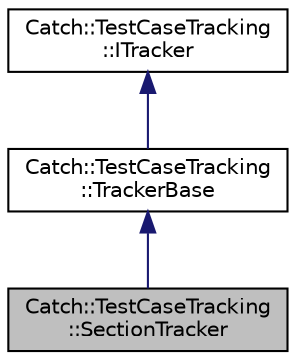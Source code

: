 digraph "Catch::TestCaseTracking::SectionTracker"
{
  edge [fontname="Helvetica",fontsize="10",labelfontname="Helvetica",labelfontsize="10"];
  node [fontname="Helvetica",fontsize="10",shape=record];
  Node0 [label="Catch::TestCaseTracking\l::SectionTracker",height=0.2,width=0.4,color="black", fillcolor="grey75", style="filled", fontcolor="black"];
  Node1 -> Node0 [dir="back",color="midnightblue",fontsize="10",style="solid",fontname="Helvetica"];
  Node1 [label="Catch::TestCaseTracking\l::TrackerBase",height=0.2,width=0.4,color="black", fillcolor="white", style="filled",URL="$classCatch_1_1TestCaseTracking_1_1TrackerBase.html"];
  Node2 -> Node1 [dir="back",color="midnightblue",fontsize="10",style="solid",fontname="Helvetica"];
  Node2 [label="Catch::TestCaseTracking\l::ITracker",height=0.2,width=0.4,color="black", fillcolor="white", style="filled",URL="$structCatch_1_1TestCaseTracking_1_1ITracker.html"];
}
